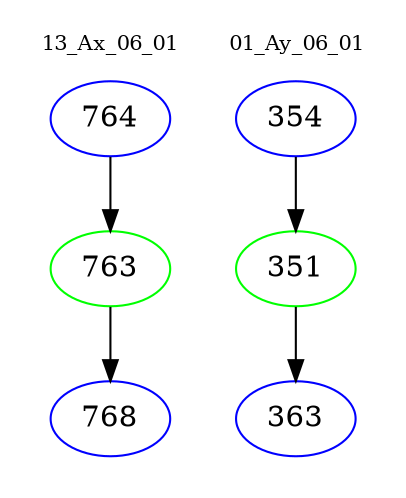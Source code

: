 digraph{
subgraph cluster_0 {
color = white
label = "13_Ax_06_01";
fontsize=10;
T0_764 [label="764", color="blue"]
T0_764 -> T0_763 [color="black"]
T0_763 [label="763", color="green"]
T0_763 -> T0_768 [color="black"]
T0_768 [label="768", color="blue"]
}
subgraph cluster_1 {
color = white
label = "01_Ay_06_01";
fontsize=10;
T1_354 [label="354", color="blue"]
T1_354 -> T1_351 [color="black"]
T1_351 [label="351", color="green"]
T1_351 -> T1_363 [color="black"]
T1_363 [label="363", color="blue"]
}
}
